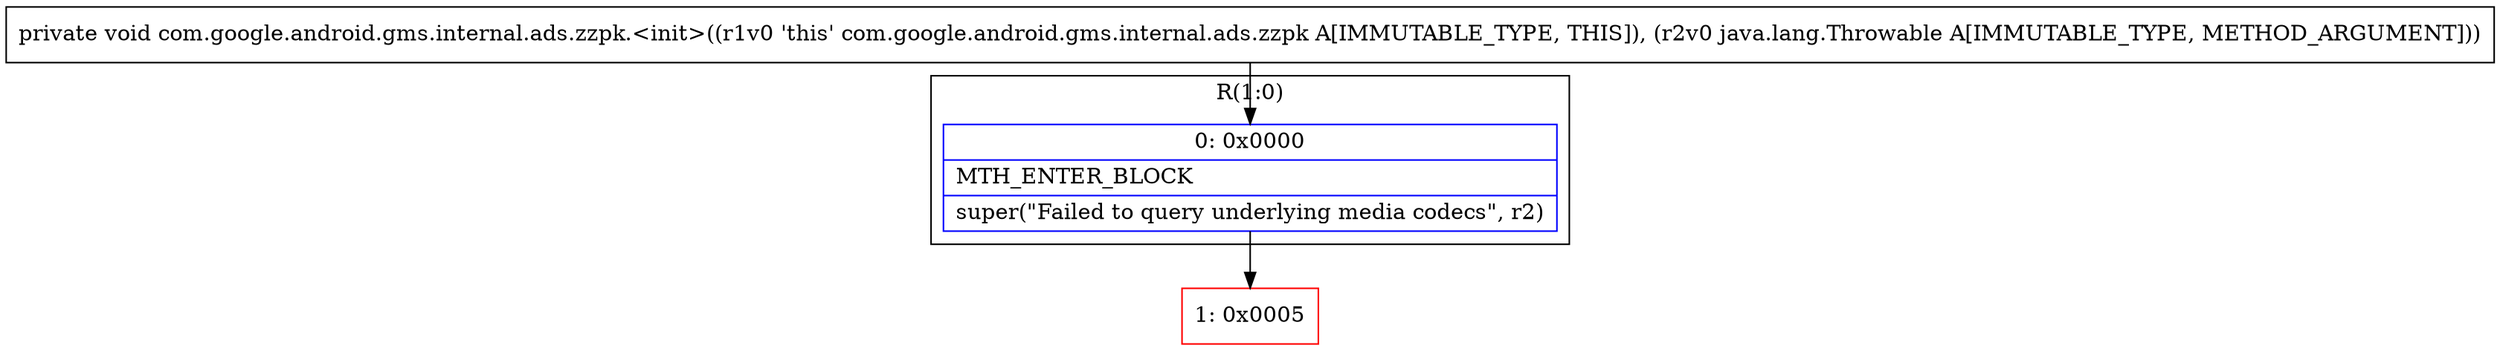 digraph "CFG forcom.google.android.gms.internal.ads.zzpk.\<init\>(Ljava\/lang\/Throwable;)V" {
subgraph cluster_Region_1047651304 {
label = "R(1:0)";
node [shape=record,color=blue];
Node_0 [shape=record,label="{0\:\ 0x0000|MTH_ENTER_BLOCK\l|super(\"Failed to query underlying media codecs\", r2)\l}"];
}
Node_1 [shape=record,color=red,label="{1\:\ 0x0005}"];
MethodNode[shape=record,label="{private void com.google.android.gms.internal.ads.zzpk.\<init\>((r1v0 'this' com.google.android.gms.internal.ads.zzpk A[IMMUTABLE_TYPE, THIS]), (r2v0 java.lang.Throwable A[IMMUTABLE_TYPE, METHOD_ARGUMENT])) }"];
MethodNode -> Node_0;
Node_0 -> Node_1;
}

